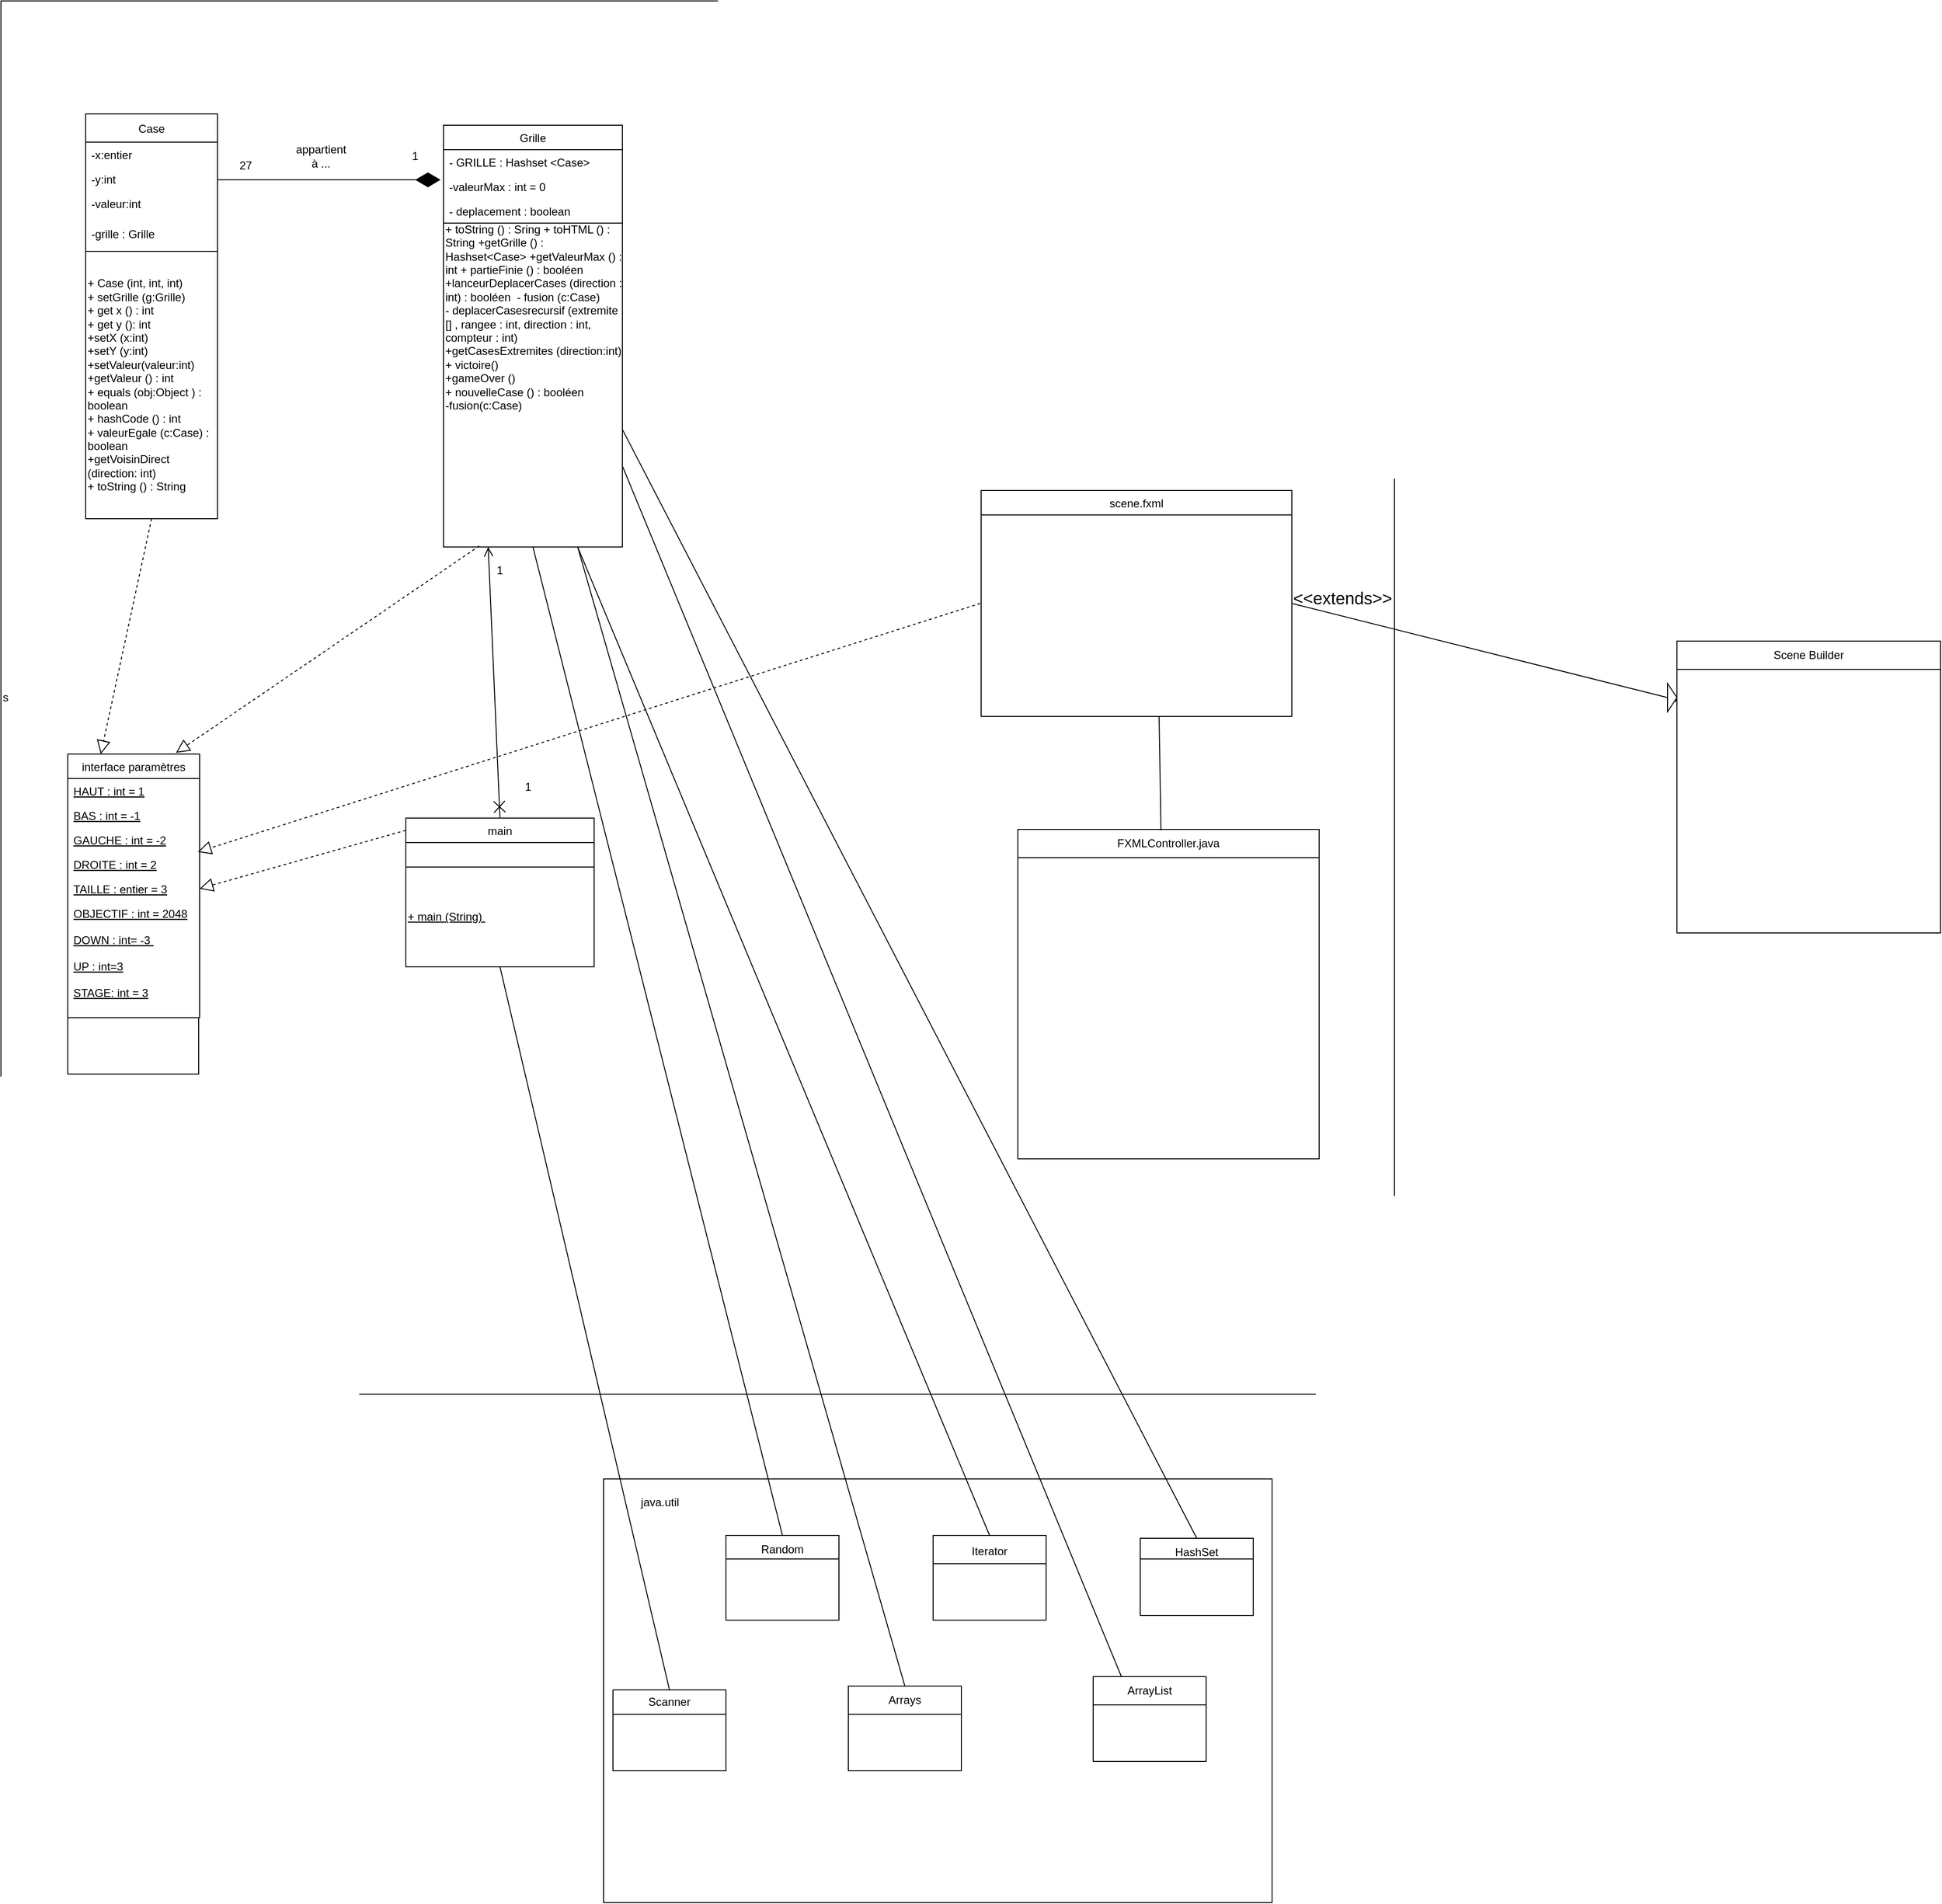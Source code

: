<mxfile version="20.5.3" type="github"><diagram id="qx1s0ND_YQs_epVK21zp" name="Page-1"><mxGraphModel dx="1778" dy="2169" grid="1" gridSize="10" guides="1" tooltips="1" connect="1" arrows="1" fold="1" page="1" pageScale="1" pageWidth="827" pageHeight="1169" math="0" shadow="0"><root><mxCell id="0"/><mxCell id="1" parent="0"/><mxCell id="rsJU6VC2g6ZwBRj6wijp-1" value="&lt;font style=&quot;vertical-align: inherit;&quot;&gt;&lt;font style=&quot;vertical-align: inherit;&quot;&gt;&lt;font style=&quot;vertical-align: inherit;&quot;&gt;&lt;font style=&quot;vertical-align: inherit;&quot;&gt;&lt;font style=&quot;vertical-align: inherit;&quot;&gt;&lt;font style=&quot;vertical-align: inherit;&quot;&gt;s&lt;/font&gt;&lt;/font&gt;&lt;/font&gt;&lt;/font&gt;&lt;/font&gt;&lt;/font&gt;" style="whiteSpace=wrap;html=1;aspect=fixed;align=left;" parent="1" vertex="1"><mxGeometry x="200" y="-50" width="1480" height="1480" as="geometry"/></mxCell><mxCell id="rsJU6VC2g6ZwBRj6wijp-6" value="Case" style="swimlane;fontStyle=0;childLayout=stackLayout;horizontal=1;startSize=30;fillColor=none;horizontalStack=0;resizeParent=1;resizeParentMax=0;resizeLast=0;collapsible=1;marginBottom=0;" parent="1" vertex="1"><mxGeometry x="290" y="70" width="140" height="146" as="geometry"/></mxCell><mxCell id="rsJU6VC2g6ZwBRj6wijp-7" value="-x:entier" style="text;strokeColor=none;fillColor=none;align=left;verticalAlign=top;spacingLeft=4;spacingRight=4;overflow=hidden;rotatable=0;points=[[0,0.5],[1,0.5]];portConstraint=eastwest;" parent="rsJU6VC2g6ZwBRj6wijp-6" vertex="1"><mxGeometry y="30" width="140" height="26" as="geometry"/></mxCell><mxCell id="rsJU6VC2g6ZwBRj6wijp-8" value="-y:int" style="text;strokeColor=none;fillColor=none;align=left;verticalAlign=top;spacingLeft=4;spacingRight=4;overflow=hidden;rotatable=0;points=[[0,0.5],[1,0.5]];portConstraint=eastwest;" parent="rsJU6VC2g6ZwBRj6wijp-6" vertex="1"><mxGeometry y="56" width="140" height="26" as="geometry"/></mxCell><mxCell id="rsJU6VC2g6ZwBRj6wijp-9" value="-valeur:int" style="text;strokeColor=none;fillColor=none;align=left;verticalAlign=top;spacingLeft=4;spacingRight=4;overflow=hidden;rotatable=0;points=[[0,0.5],[1,0.5]];portConstraint=eastwest;" parent="rsJU6VC2g6ZwBRj6wijp-6" vertex="1"><mxGeometry y="82" width="140" height="32" as="geometry"/></mxCell><mxCell id="GUiX2pNGBqtcYLe74WCQ-2" value="-grille : Grille" style="text;strokeColor=none;fillColor=none;align=left;verticalAlign=top;spacingLeft=4;spacingRight=4;overflow=hidden;rotatable=0;points=[[0,0.5],[1,0.5]];portConstraint=eastwest;" parent="rsJU6VC2g6ZwBRj6wijp-6" vertex="1"><mxGeometry y="114" width="140" height="32" as="geometry"/></mxCell><mxCell id="rsJU6VC2g6ZwBRj6wijp-10" value="Grille" style="swimlane;fontStyle=0;childLayout=stackLayout;horizontal=1;startSize=26;fillColor=none;horizontalStack=0;resizeParent=1;resizeParentMax=0;resizeLast=0;collapsible=1;marginBottom=0;" parent="1" vertex="1"><mxGeometry x="670" y="82" width="190" height="104" as="geometry"/></mxCell><mxCell id="rsJU6VC2g6ZwBRj6wijp-11" value="- GRILLE : Hashset &lt;Case&gt;" style="text;strokeColor=none;fillColor=none;align=left;verticalAlign=top;spacingLeft=4;spacingRight=4;overflow=hidden;rotatable=0;points=[[0,0.5],[1,0.5]];portConstraint=eastwest;" parent="rsJU6VC2g6ZwBRj6wijp-10" vertex="1"><mxGeometry y="26" width="190" height="26" as="geometry"/></mxCell><mxCell id="rsJU6VC2g6ZwBRj6wijp-12" value="-valeurMax : int = 0" style="text;strokeColor=none;fillColor=none;align=left;verticalAlign=top;spacingLeft=4;spacingRight=4;overflow=hidden;rotatable=0;points=[[0,0.5],[1,0.5]];portConstraint=eastwest;" parent="rsJU6VC2g6ZwBRj6wijp-10" vertex="1"><mxGeometry y="52" width="190" height="26" as="geometry"/></mxCell><mxCell id="rsJU6VC2g6ZwBRj6wijp-13" value="- deplacement : boolean" style="text;strokeColor=none;fillColor=none;align=left;verticalAlign=top;spacingLeft=4;spacingRight=4;overflow=hidden;rotatable=0;points=[[0,0.5],[1,0.5]];portConstraint=eastwest;" parent="rsJU6VC2g6ZwBRj6wijp-10" vertex="1"><mxGeometry y="78" width="190" height="26" as="geometry"/></mxCell><mxCell id="rsJU6VC2g6ZwBRj6wijp-14" value="interface paramètres" style="swimlane;fontStyle=0;childLayout=stackLayout;horizontal=1;startSize=26;fillColor=none;horizontalStack=0;resizeParent=1;resizeParentMax=0;resizeLast=0;collapsible=1;marginBottom=0;" parent="1" vertex="1"><mxGeometry x="271" y="750" width="140" height="280" as="geometry"/></mxCell><mxCell id="rsJU6VC2g6ZwBRj6wijp-15" value="HAUT : int = 1" style="text;strokeColor=none;fillColor=none;align=left;verticalAlign=top;spacingLeft=4;spacingRight=4;overflow=hidden;rotatable=0;points=[[0,0.5],[1,0.5]];portConstraint=eastwest;fontStyle=4" parent="rsJU6VC2g6ZwBRj6wijp-14" vertex="1"><mxGeometry y="26" width="140" height="26" as="geometry"/></mxCell><mxCell id="rsJU6VC2g6ZwBRj6wijp-16" value="BAS : int = -1" style="text;strokeColor=none;fillColor=none;align=left;verticalAlign=top;spacingLeft=4;spacingRight=4;overflow=hidden;rotatable=0;points=[[0,0.5],[1,0.5]];portConstraint=eastwest;fontStyle=4" parent="rsJU6VC2g6ZwBRj6wijp-14" vertex="1"><mxGeometry y="52" width="140" height="26" as="geometry"/></mxCell><mxCell id="rsJU6VC2g6ZwBRj6wijp-17" value="GAUCHE : int = -2" style="text;strokeColor=none;fillColor=none;align=left;verticalAlign=top;spacingLeft=4;spacingRight=4;overflow=hidden;rotatable=0;points=[[0,0.5],[1,0.5]];portConstraint=eastwest;fontStyle=4" parent="rsJU6VC2g6ZwBRj6wijp-14" vertex="1"><mxGeometry y="78" width="140" height="26" as="geometry"/></mxCell><mxCell id="GUiX2pNGBqtcYLe74WCQ-13" value="DROITE : int = 2" style="text;strokeColor=none;fillColor=none;align=left;verticalAlign=top;spacingLeft=4;spacingRight=4;overflow=hidden;rotatable=0;points=[[0,0.5],[1,0.5]];portConstraint=eastwest;fontStyle=4" parent="rsJU6VC2g6ZwBRj6wijp-14" vertex="1"><mxGeometry y="104" width="140" height="26" as="geometry"/></mxCell><mxCell id="GUiX2pNGBqtcYLe74WCQ-12" value="TAILLE : entier = 3" style="text;strokeColor=none;fillColor=none;align=left;verticalAlign=top;spacingLeft=4;spacingRight=4;overflow=hidden;rotatable=0;points=[[0,0.5],[1,0.5]];portConstraint=eastwest;fontStyle=4" parent="rsJU6VC2g6ZwBRj6wijp-14" vertex="1"><mxGeometry y="130" width="140" height="26" as="geometry"/></mxCell><mxCell id="GUiX2pNGBqtcYLe74WCQ-11" value="OBJECTIF : int = 2048 &#10;&#10;DOWN : int= -3  &#10;&#10;UP : int=3 &#10;&#10;STAGE: int = 3&#10;&#10;&#10;&#10;&#10;" style="text;strokeColor=none;fillColor=none;align=left;verticalAlign=top;spacingLeft=4;spacingRight=4;overflow=hidden;rotatable=0;points=[[0,0.5],[1,0.5]];portConstraint=eastwest;fontStyle=4" parent="rsJU6VC2g6ZwBRj6wijp-14" vertex="1"><mxGeometry y="156" width="140" height="124" as="geometry"/></mxCell><mxCell id="rsJU6VC2g6ZwBRj6wijp-18" value="main" style="swimlane;fontStyle=0;childLayout=stackLayout;horizontal=1;startSize=26;fillColor=none;horizontalStack=0;resizeParent=1;resizeParentMax=0;resizeLast=0;collapsible=1;marginBottom=0;" parent="1" vertex="1"><mxGeometry x="630" y="818" width="200" height="52" as="geometry"/></mxCell><mxCell id="rsJU6VC2g6ZwBRj6wijp-24" value="scene.fxml" style="swimlane;fontStyle=0;childLayout=stackLayout;horizontal=1;startSize=26;fillColor=none;horizontalStack=0;resizeParent=1;resizeParentMax=0;resizeLast=0;collapsible=1;marginBottom=0;" parent="1" vertex="1"><mxGeometry x="1241" y="470" width="330" height="240" as="geometry"/></mxCell><mxCell id="8p0oXWzxF2QQTzKeaUYU-1" style="edgeStyle=orthogonalEdgeStyle;rounded=0;orthogonalLoop=1;jettySize=auto;html=1;exitX=0.5;exitY=1;exitDx=0;exitDy=0;" parent="1" source="rsJU6VC2g6ZwBRj6wijp-1" target="rsJU6VC2g6ZwBRj6wijp-1" edge="1"><mxGeometry relative="1" as="geometry"/></mxCell><mxCell id="GUiX2pNGBqtcYLe74WCQ-1" value="+ Case (int, int, int)&lt;br&gt;+ setGrille (g:Grille) &amp;nbsp;&lt;br&gt;+ get x () : int&amp;nbsp;&lt;br&gt;+ get y (): int&lt;br&gt;+setX (x:int)&amp;nbsp;&lt;br&gt;+setY (y:int)&amp;nbsp;&lt;br&gt;+setValeur(valeur:int)&amp;nbsp;&lt;br&gt;+getValeur () : int&lt;br&gt;+ equals (obj:Object ) : boolean&lt;br&gt;+ hashCode () : int&lt;br&gt;+ valeurEgale (c:Case) : boolean&lt;br&gt;+getVoisinDirect (direction: int)&amp;nbsp;&lt;br&gt;+ toString () : String&amp;nbsp;" style="rounded=0;whiteSpace=wrap;html=1;align=left;" parent="1" vertex="1"><mxGeometry x="290" y="216" width="140" height="284" as="geometry"/></mxCell><mxCell id="GUiX2pNGBqtcYLe74WCQ-5" value="&lt;font style=&quot;vertical-align: inherit;&quot;&gt;&lt;font style=&quot;vertical-align: inherit;&quot;&gt;&lt;font style=&quot;vertical-align: inherit;&quot;&gt;&lt;font style=&quot;vertical-align: inherit;&quot;&gt;+ toString () : Sring &lt;/font&gt;&lt;/font&gt;&lt;/font&gt;&lt;font style=&quot;vertical-align: inherit;&quot;&gt;&lt;font style=&quot;vertical-align: inherit;&quot;&gt;&lt;font style=&quot;vertical-align: inherit;&quot;&gt;+ toHTML () : String &lt;/font&gt;&lt;/font&gt;&lt;/font&gt;&lt;font style=&quot;vertical-align: inherit;&quot;&gt;&lt;font style=&quot;vertical-align: inherit;&quot;&gt;&lt;font style=&quot;vertical-align: inherit;&quot;&gt;+getGrille () : Hashset&amp;lt;Case&amp;gt; &lt;/font&gt;&lt;/font&gt;&lt;/font&gt;&lt;font style=&quot;vertical-align: inherit;&quot;&gt;&lt;font style=&quot;vertical-align: inherit;&quot;&gt;&lt;font style=&quot;vertical-align: inherit;&quot;&gt;+getValeurMax () : int &lt;/font&gt;&lt;/font&gt;&lt;/font&gt;&lt;font style=&quot;vertical-align: inherit;&quot;&gt;&lt;font style=&quot;vertical-align: inherit;&quot;&gt;&lt;font style=&quot;vertical-align: inherit;&quot;&gt;+ partieFinie () : booléen &lt;/font&gt;&lt;/font&gt;&lt;/font&gt;&lt;font style=&quot;vertical-align: inherit;&quot;&gt;&lt;font style=&quot;vertical-align: inherit;&quot;&gt;&lt;font style=&quot;vertical-align: inherit;&quot;&gt;+lanceurDeplacerCases (direction : int) : booléen&amp;nbsp;  &lt;/font&gt;&lt;/font&gt;&lt;/font&gt;&lt;font style=&quot;vertical-align: inherit;&quot;&gt;&lt;font style=&quot;vertical-align: inherit;&quot;&gt;&lt;font style=&quot;vertical-align: inherit;&quot;&gt;- fusion (c:Case)&amp;nbsp;&lt;br&gt;&lt;/font&gt;&lt;/font&gt;&lt;/font&gt;&lt;font style=&quot;vertical-align: inherit;&quot;&gt;&lt;font style=&quot;vertical-align: inherit;&quot;&gt;&lt;font style=&quot;vertical-align: inherit;&quot;&gt;- deplacerCasesrecursif (extremite [] , rangee : int, direction : int, compteur : int) &lt;/font&gt;&lt;/font&gt;&lt;/font&gt;&lt;font style=&quot;vertical-align: inherit;&quot;&gt;&lt;font style=&quot;vertical-align: inherit;&quot;&gt;&lt;font style=&quot;vertical-align: inherit;&quot;&gt;+getCasesExtremites (direction:int) &lt;/font&gt;&lt;/font&gt;&lt;/font&gt;&lt;font style=&quot;vertical-align: inherit;&quot;&gt;&lt;font style=&quot;vertical-align: inherit;&quot;&gt;&lt;font style=&quot;vertical-align: inherit;&quot;&gt;+ victoire()&amp;nbsp;&lt;br&gt;&lt;/font&gt;&lt;/font&gt;&lt;/font&gt;&lt;font style=&quot;vertical-align: inherit;&quot;&gt;&lt;font style=&quot;vertical-align: inherit;&quot;&gt;&lt;font style=&quot;vertical-align: inherit;&quot;&gt;+gameOver ()&amp;nbsp;&lt;br&gt;&lt;/font&gt;&lt;/font&gt;&lt;/font&gt;&lt;font style=&quot;vertical-align: inherit;&quot;&gt;&lt;font style=&quot;vertical-align: inherit;&quot;&gt;&lt;font style=&quot;vertical-align: inherit;&quot;&gt;+ nouvelleCase () : booléen &lt;/font&gt;&lt;/font&gt;&lt;br&gt;&lt;/font&gt;&lt;/font&gt;&lt;font style=&quot;vertical-align: inherit;&quot;&gt;&lt;font style=&quot;vertical-align: inherit;&quot;&gt;&lt;font style=&quot;vertical-align: inherit;&quot;&gt;&lt;font style=&quot;vertical-align: inherit;&quot;&gt;-fusion(c:Case) &lt;/font&gt;&lt;/font&gt;&lt;br&gt;&lt;/font&gt;&lt;/font&gt;&lt;br&gt;&lt;font style=&quot;vertical-align: inherit;&quot;&gt;&lt;/font&gt;&lt;br&gt;&lt;font style=&quot;vertical-align: inherit;&quot;&gt;&lt;/font&gt;&lt;br&gt;&lt;font style=&quot;vertical-align: inherit;&quot;&gt;&lt;/font&gt;&lt;br&gt;&lt;font style=&quot;vertical-align: inherit;&quot;&gt;&lt;/font&gt;&lt;br&gt;&lt;font style=&quot;vertical-align: inherit;&quot;&gt;&lt;/font&gt;&lt;br&gt;&lt;font style=&quot;vertical-align: inherit;&quot;&gt;&lt;/font&gt;&lt;br&gt;&lt;font style=&quot;vertical-align: inherit;&quot;&gt;&lt;/font&gt;&lt;br&gt;&lt;font style=&quot;vertical-align: inherit;&quot;&gt;&lt;/font&gt;&lt;br&gt;&lt;font style=&quot;vertical-align: inherit;&quot;&gt;&lt;/font&gt;&lt;br&gt;&lt;font style=&quot;vertical-align: inherit;&quot;&gt;&lt;/font&gt;" style="rounded=0;whiteSpace=wrap;html=1;align=left;" parent="1" vertex="1"><mxGeometry x="670" y="186" width="190" height="344" as="geometry"/></mxCell><mxCell id="GUiX2pNGBqtcYLe74WCQ-10" value="&lt;u&gt;+ main (String)&amp;nbsp;&lt;/u&gt;" style="rounded=0;whiteSpace=wrap;html=1;align=left;" parent="1" vertex="1"><mxGeometry x="630" y="870" width="200" height="106" as="geometry"/></mxCell><mxCell id="GUiX2pNGBqtcYLe74WCQ-20" value="" style="endArrow=diamondThin;endFill=1;endSize=24;html=1;rounded=0;entryX=-0.016;entryY=0.231;entryDx=0;entryDy=0;entryPerimeter=0;" parent="1" target="rsJU6VC2g6ZwBRj6wijp-12" edge="1"><mxGeometry width="160" relative="1" as="geometry"><mxPoint x="430" y="140" as="sourcePoint"/><mxPoint x="560" y="140" as="targetPoint"/></mxGeometry></mxCell><mxCell id="GUiX2pNGBqtcYLe74WCQ-22" value="" style="endArrow=block;dashed=1;endFill=0;endSize=12;html=1;rounded=0;exitX=0.5;exitY=1;exitDx=0;exitDy=0;entryX=0.25;entryY=0;entryDx=0;entryDy=0;" parent="1" source="GUiX2pNGBqtcYLe74WCQ-1" target="rsJU6VC2g6ZwBRj6wijp-14" edge="1"><mxGeometry width="160" relative="1" as="geometry"><mxPoint x="410" y="710" as="sourcePoint"/><mxPoint x="570" y="710" as="targetPoint"/></mxGeometry></mxCell><mxCell id="GUiX2pNGBqtcYLe74WCQ-23" value="" style="endArrow=block;dashed=1;endFill=0;endSize=12;html=1;rounded=0;exitX=0.2;exitY=0.997;exitDx=0;exitDy=0;exitPerimeter=0;entryX=0.821;entryY=-0.005;entryDx=0;entryDy=0;entryPerimeter=0;" parent="1" source="GUiX2pNGBqtcYLe74WCQ-5" target="rsJU6VC2g6ZwBRj6wijp-14" edge="1"><mxGeometry width="160" relative="1" as="geometry"><mxPoint x="410" y="610" as="sourcePoint"/><mxPoint x="570" y="610" as="targetPoint"/><Array as="points"/></mxGeometry></mxCell><mxCell id="GUiX2pNGBqtcYLe74WCQ-24" value="" style="endArrow=block;dashed=1;endFill=0;endSize=12;html=1;rounded=0;entryX=0.986;entryY=0;entryDx=0;entryDy=0;entryPerimeter=0;" parent="1" target="GUiX2pNGBqtcYLe74WCQ-13" edge="1"><mxGeometry width="160" relative="1" as="geometry"><mxPoint x="1240" y="590" as="sourcePoint"/><mxPoint x="570" y="810" as="targetPoint"/></mxGeometry></mxCell><mxCell id="GUiX2pNGBqtcYLe74WCQ-25" value="" style="endArrow=block;dashed=1;endFill=0;endSize=12;html=1;rounded=0;exitX=0;exitY=0.25;exitDx=0;exitDy=0;entryX=1;entryY=0.5;entryDx=0;entryDy=0;" parent="1" source="rsJU6VC2g6ZwBRj6wijp-18" target="GUiX2pNGBqtcYLe74WCQ-12" edge="1"><mxGeometry width="160" relative="1" as="geometry"><mxPoint x="410" y="810" as="sourcePoint"/><mxPoint x="570" y="810" as="targetPoint"/></mxGeometry></mxCell><mxCell id="B9GnRgmyh33QRTBAPT5E-1" value="" style="rounded=0;whiteSpace=wrap;html=1;" parent="1" vertex="1"><mxGeometry x="271" y="1030" width="139" height="60" as="geometry"/></mxCell><mxCell id="B9GnRgmyh33QRTBAPT5E-2" value="1" style="text;html=1;strokeColor=none;fillColor=none;align=center;verticalAlign=middle;whiteSpace=wrap;rounded=0;" parent="1" vertex="1"><mxGeometry x="610" y="100" width="60" height="30" as="geometry"/></mxCell><mxCell id="B9GnRgmyh33QRTBAPT5E-3" value="27" style="text;html=1;strokeColor=none;fillColor=none;align=center;verticalAlign=middle;whiteSpace=wrap;rounded=0;" parent="1" vertex="1"><mxGeometry x="430" y="110" width="60" height="30" as="geometry"/></mxCell><mxCell id="PBnfSKNZZyS7L7rZsn7g-1" value="appartient à ..." style="text;html=1;strokeColor=none;fillColor=none;align=center;verticalAlign=middle;whiteSpace=wrap;rounded=0;" parent="1" vertex="1"><mxGeometry x="510" y="100" width="60" height="30" as="geometry"/></mxCell><mxCell id="PBnfSKNZZyS7L7rZsn7g-6" value="" style="rounded=0;whiteSpace=wrap;html=1;" parent="1" vertex="1"><mxGeometry x="840" y="1520" width="710" height="450" as="geometry"/></mxCell><mxCell id="PBnfSKNZZyS7L7rZsn7g-11" value="java.util" style="text;html=1;strokeColor=none;fillColor=none;align=center;verticalAlign=middle;whiteSpace=wrap;rounded=0;" parent="1" vertex="1"><mxGeometry x="870" y="1530" width="60" height="30" as="geometry"/></mxCell><mxCell id="PBnfSKNZZyS7L7rZsn7g-12" value="Random" style="rounded=0;whiteSpace=wrap;html=1;" parent="1" vertex="1"><mxGeometry x="970" y="1580" width="120" height="30" as="geometry"/></mxCell><mxCell id="PBnfSKNZZyS7L7rZsn7g-13" value="" style="rounded=0;whiteSpace=wrap;html=1;" parent="1" vertex="1"><mxGeometry x="970" y="1605" width="120" height="65" as="geometry"/></mxCell><mxCell id="PBnfSKNZZyS7L7rZsn7g-14" value="Arrays" style="rounded=0;whiteSpace=wrap;html=1;" parent="1" vertex="1"><mxGeometry x="1100" y="1740" width="120" height="30" as="geometry"/></mxCell><mxCell id="PBnfSKNZZyS7L7rZsn7g-15" value="" style="rounded=0;whiteSpace=wrap;html=1;" parent="1" vertex="1"><mxGeometry x="1100" y="1770" width="120" height="60" as="geometry"/></mxCell><mxCell id="PBnfSKNZZyS7L7rZsn7g-16" value="HashSet" style="rounded=0;whiteSpace=wrap;html=1;" parent="1" vertex="1"><mxGeometry x="1410" y="1583" width="120" height="30" as="geometry"/></mxCell><mxCell id="PBnfSKNZZyS7L7rZsn7g-17" value="" style="rounded=0;whiteSpace=wrap;html=1;" parent="1" vertex="1"><mxGeometry x="1410" y="1605" width="120" height="60" as="geometry"/></mxCell><mxCell id="PBnfSKNZZyS7L7rZsn7g-18" value="Scanner" style="rounded=0;whiteSpace=wrap;html=1;" parent="1" vertex="1"><mxGeometry x="850" y="1744" width="120" height="26" as="geometry"/></mxCell><mxCell id="PBnfSKNZZyS7L7rZsn7g-19" value="" style="rounded=0;whiteSpace=wrap;html=1;" parent="1" vertex="1"><mxGeometry x="850" y="1770" width="120" height="60" as="geometry"/></mxCell><mxCell id="PBnfSKNZZyS7L7rZsn7g-20" value="Iterator" style="rounded=0;whiteSpace=wrap;html=1;" parent="1" vertex="1"><mxGeometry x="1190" y="1580" width="120" height="33" as="geometry"/></mxCell><mxCell id="PBnfSKNZZyS7L7rZsn7g-21" value="" style="rounded=0;whiteSpace=wrap;html=1;" parent="1" vertex="1"><mxGeometry x="1190" y="1610" width="120" height="60" as="geometry"/></mxCell><mxCell id="PBnfSKNZZyS7L7rZsn7g-22" value="ArrayList" style="rounded=0;whiteSpace=wrap;html=1;" parent="1" vertex="1"><mxGeometry x="1360" y="1730" width="120" height="30" as="geometry"/></mxCell><mxCell id="PBnfSKNZZyS7L7rZsn7g-23" value="" style="rounded=0;whiteSpace=wrap;html=1;" parent="1" vertex="1"><mxGeometry x="1360" y="1760" width="120" height="60" as="geometry"/></mxCell><mxCell id="PBnfSKNZZyS7L7rZsn7g-27" value="" style="endArrow=none;html=1;rounded=0;exitX=0.5;exitY=0;exitDx=0;exitDy=0;entryX=0.5;entryY=1;entryDx=0;entryDy=0;" parent="1" source="PBnfSKNZZyS7L7rZsn7g-12" target="GUiX2pNGBqtcYLe74WCQ-5" edge="1"><mxGeometry width="50" height="50" relative="1" as="geometry"><mxPoint x="1060" y="940" as="sourcePoint"/><mxPoint x="1110" y="890" as="targetPoint"/></mxGeometry></mxCell><mxCell id="PBnfSKNZZyS7L7rZsn7g-28" value="" style="endArrow=none;html=1;rounded=0;entryX=0.75;entryY=1;entryDx=0;entryDy=0;exitX=0.5;exitY=0;exitDx=0;exitDy=0;" parent="1" source="PBnfSKNZZyS7L7rZsn7g-14" target="GUiX2pNGBqtcYLe74WCQ-5" edge="1"><mxGeometry width="50" height="50" relative="1" as="geometry"><mxPoint x="1060" y="940" as="sourcePoint"/><mxPoint x="1110" y="890" as="targetPoint"/></mxGeometry></mxCell><mxCell id="PBnfSKNZZyS7L7rZsn7g-29" value="" style="endArrow=none;html=1;rounded=0;exitX=0.5;exitY=0;exitDx=0;exitDy=0;entryX=0.998;entryY=0.635;entryDx=0;entryDy=0;entryPerimeter=0;" parent="1" source="PBnfSKNZZyS7L7rZsn7g-16" target="GUiX2pNGBqtcYLe74WCQ-5" edge="1"><mxGeometry width="50" height="50" relative="1" as="geometry"><mxPoint x="1060" y="940" as="sourcePoint"/><mxPoint x="1110" y="890" as="targetPoint"/></mxGeometry></mxCell><mxCell id="PBnfSKNZZyS7L7rZsn7g-30" value="" style="endArrow=none;html=1;rounded=0;exitX=0.5;exitY=0;exitDx=0;exitDy=0;entryX=0.75;entryY=1;entryDx=0;entryDy=0;" parent="1" source="PBnfSKNZZyS7L7rZsn7g-20" target="GUiX2pNGBqtcYLe74WCQ-5" edge="1"><mxGeometry width="50" height="50" relative="1" as="geometry"><mxPoint x="1040" y="1280" as="sourcePoint"/><mxPoint x="1090" y="1230" as="targetPoint"/></mxGeometry></mxCell><mxCell id="PBnfSKNZZyS7L7rZsn7g-31" value="" style="endArrow=none;html=1;rounded=0;exitX=0.25;exitY=0;exitDx=0;exitDy=0;entryX=1;entryY=0.75;entryDx=0;entryDy=0;" parent="1" source="PBnfSKNZZyS7L7rZsn7g-22" target="GUiX2pNGBqtcYLe74WCQ-5" edge="1"><mxGeometry width="50" height="50" relative="1" as="geometry"><mxPoint x="1040" y="1280" as="sourcePoint"/><mxPoint x="1090" y="1230" as="targetPoint"/></mxGeometry></mxCell><mxCell id="PBnfSKNZZyS7L7rZsn7g-32" value="" style="endArrow=none;html=1;rounded=0;exitX=0.5;exitY=0;exitDx=0;exitDy=0;entryX=0.5;entryY=1;entryDx=0;entryDy=0;" parent="1" source="PBnfSKNZZyS7L7rZsn7g-18" target="GUiX2pNGBqtcYLe74WCQ-10" edge="1"><mxGeometry width="50" height="50" relative="1" as="geometry"><mxPoint x="1040" y="1280" as="sourcePoint"/><mxPoint x="1090" y="1230" as="targetPoint"/></mxGeometry></mxCell><mxCell id="PBnfSKNZZyS7L7rZsn7g-34" value="" style="endArrow=open;startArrow=cross;endFill=0;startFill=0;endSize=8;startSize=10;html=1;rounded=0;exitX=0.5;exitY=0;exitDx=0;exitDy=0;entryX=0.25;entryY=1;entryDx=0;entryDy=0;" parent="1" source="rsJU6VC2g6ZwBRj6wijp-18" target="GUiX2pNGBqtcYLe74WCQ-5" edge="1"><mxGeometry width="160" relative="1" as="geometry"><mxPoint x="840" y="760" as="sourcePoint"/><mxPoint x="1000" y="760" as="targetPoint"/></mxGeometry></mxCell><mxCell id="PBnfSKNZZyS7L7rZsn7g-35" value="1" style="text;html=1;strokeColor=none;fillColor=none;align=center;verticalAlign=middle;whiteSpace=wrap;rounded=0;" parent="1" vertex="1"><mxGeometry x="700" y="540" width="60" height="30" as="geometry"/></mxCell><mxCell id="PBnfSKNZZyS7L7rZsn7g-36" value="1" style="text;html=1;strokeColor=none;fillColor=none;align=center;verticalAlign=middle;whiteSpace=wrap;rounded=0;" parent="1" vertex="1"><mxGeometry x="730" y="770" width="60" height="30" as="geometry"/></mxCell><mxCell id="PBnfSKNZZyS7L7rZsn7g-44" value="&amp;lt;&amp;lt;extends&amp;gt;&amp;gt;" style="text;html=1;strokeColor=none;fillColor=none;align=center;verticalAlign=middle;whiteSpace=wrap;rounded=0;fontSize=18;" parent="1" vertex="1"><mxGeometry x="1560" y="570" width="130" height="30" as="geometry"/></mxCell><mxCell id="iI7OzXWRLzL3dhb8XlNG-1" style="edgeStyle=orthogonalEdgeStyle;rounded=0;orthogonalLoop=1;jettySize=auto;html=1;exitX=0.5;exitY=1;exitDx=0;exitDy=0;" edge="1" parent="1" source="PBnfSKNZZyS7L7rZsn7g-20" target="PBnfSKNZZyS7L7rZsn7g-20"><mxGeometry relative="1" as="geometry"/></mxCell><mxCell id="iI7OzXWRLzL3dhb8XlNG-4" value="" style="whiteSpace=wrap;html=1;aspect=fixed;" vertex="1" parent="1"><mxGeometry x="1980" y="660" width="280" height="280" as="geometry"/></mxCell><mxCell id="iI7OzXWRLzL3dhb8XlNG-5" value="&lt;font style=&quot;vertical-align: inherit;&quot;&gt;&lt;font style=&quot;vertical-align: inherit;&quot;&gt;Scene Builder&lt;/font&gt;&lt;/font&gt;" style="rounded=0;whiteSpace=wrap;html=1;" vertex="1" parent="1"><mxGeometry x="1980" y="630" width="280" height="30" as="geometry"/></mxCell><mxCell id="iI7OzXWRLzL3dhb8XlNG-6" value="" style="endArrow=none;html=1;rounded=0;entryX=-0.006;entryY=0.124;entryDx=0;entryDy=0;entryPerimeter=0;exitX=1;exitY=0.5;exitDx=0;exitDy=0;startArrow=none;" edge="1" parent="1" source="iI7OzXWRLzL3dhb8XlNG-10" target="iI7OzXWRLzL3dhb8XlNG-4"><mxGeometry width="50" height="50" relative="1" as="geometry"><mxPoint x="1840" y="720" as="sourcePoint"/><mxPoint x="1890" y="670" as="targetPoint"/></mxGeometry></mxCell><mxCell id="iI7OzXWRLzL3dhb8XlNG-7" value="" style="whiteSpace=wrap;html=1;aspect=fixed;" vertex="1" parent="1"><mxGeometry x="1280" y="860" width="320" height="320" as="geometry"/></mxCell><mxCell id="iI7OzXWRLzL3dhb8XlNG-8" value="&lt;font style=&quot;vertical-align: inherit;&quot;&gt;&lt;font style=&quot;vertical-align: inherit;&quot;&gt;FXMLController.java&lt;/font&gt;&lt;/font&gt;" style="rounded=0;whiteSpace=wrap;html=1;" vertex="1" parent="1"><mxGeometry x="1280" y="830" width="320" height="30" as="geometry"/></mxCell><mxCell id="iI7OzXWRLzL3dhb8XlNG-9" value="" style="endArrow=none;html=1;rounded=0;exitX=0.475;exitY=0.033;exitDx=0;exitDy=0;exitPerimeter=0;" edge="1" parent="1" source="iI7OzXWRLzL3dhb8XlNG-8"><mxGeometry width="50" height="50" relative="1" as="geometry"><mxPoint x="1500" y="800" as="sourcePoint"/><mxPoint x="1430" y="710" as="targetPoint"/></mxGeometry></mxCell><mxCell id="iI7OzXWRLzL3dhb8XlNG-10" value="" style="triangle;whiteSpace=wrap;html=1;" vertex="1" parent="1"><mxGeometry x="1970" y="675" width="10" height="30" as="geometry"/></mxCell><mxCell id="iI7OzXWRLzL3dhb8XlNG-11" value="" style="endArrow=none;html=1;rounded=0;entryX=0;entryY=0.5;entryDx=0;entryDy=0;exitX=1;exitY=0.5;exitDx=0;exitDy=0;" edge="1" parent="1" source="rsJU6VC2g6ZwBRj6wijp-24" target="iI7OzXWRLzL3dhb8XlNG-10"><mxGeometry width="50" height="50" relative="1" as="geometry"><mxPoint x="1571" y="590" as="sourcePoint"/><mxPoint x="1978.32" y="694.72" as="targetPoint"/></mxGeometry></mxCell></root></mxGraphModel></diagram></mxfile>